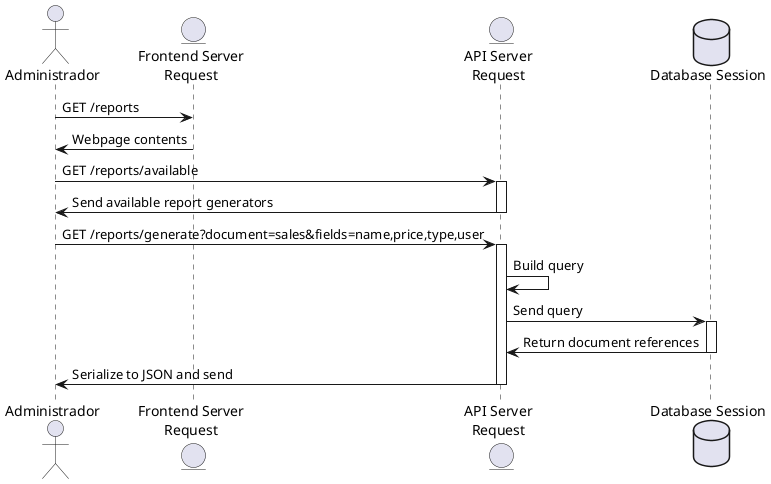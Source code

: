 @startuml sequence1

actor "Administrador" as user
entity "Frontend Server\nRequest" as fe
entity "API Server\nRequest" as api
database "Database Session" as db

user -> fe : GET /reports
fe -> user : Webpage contents
user -> api : GET /reports/available
activate api
api -> user : Send available report generators
deactivate api
user -> api : GET /reports/generate?document=sales&fields=name,price,type,user
activate api
api -> api : Build query
api -> db : Send query
activate db
db -> api : Return document references
deactivate db
api -> user : Serialize to JSON and send
deactivate api

@enduml